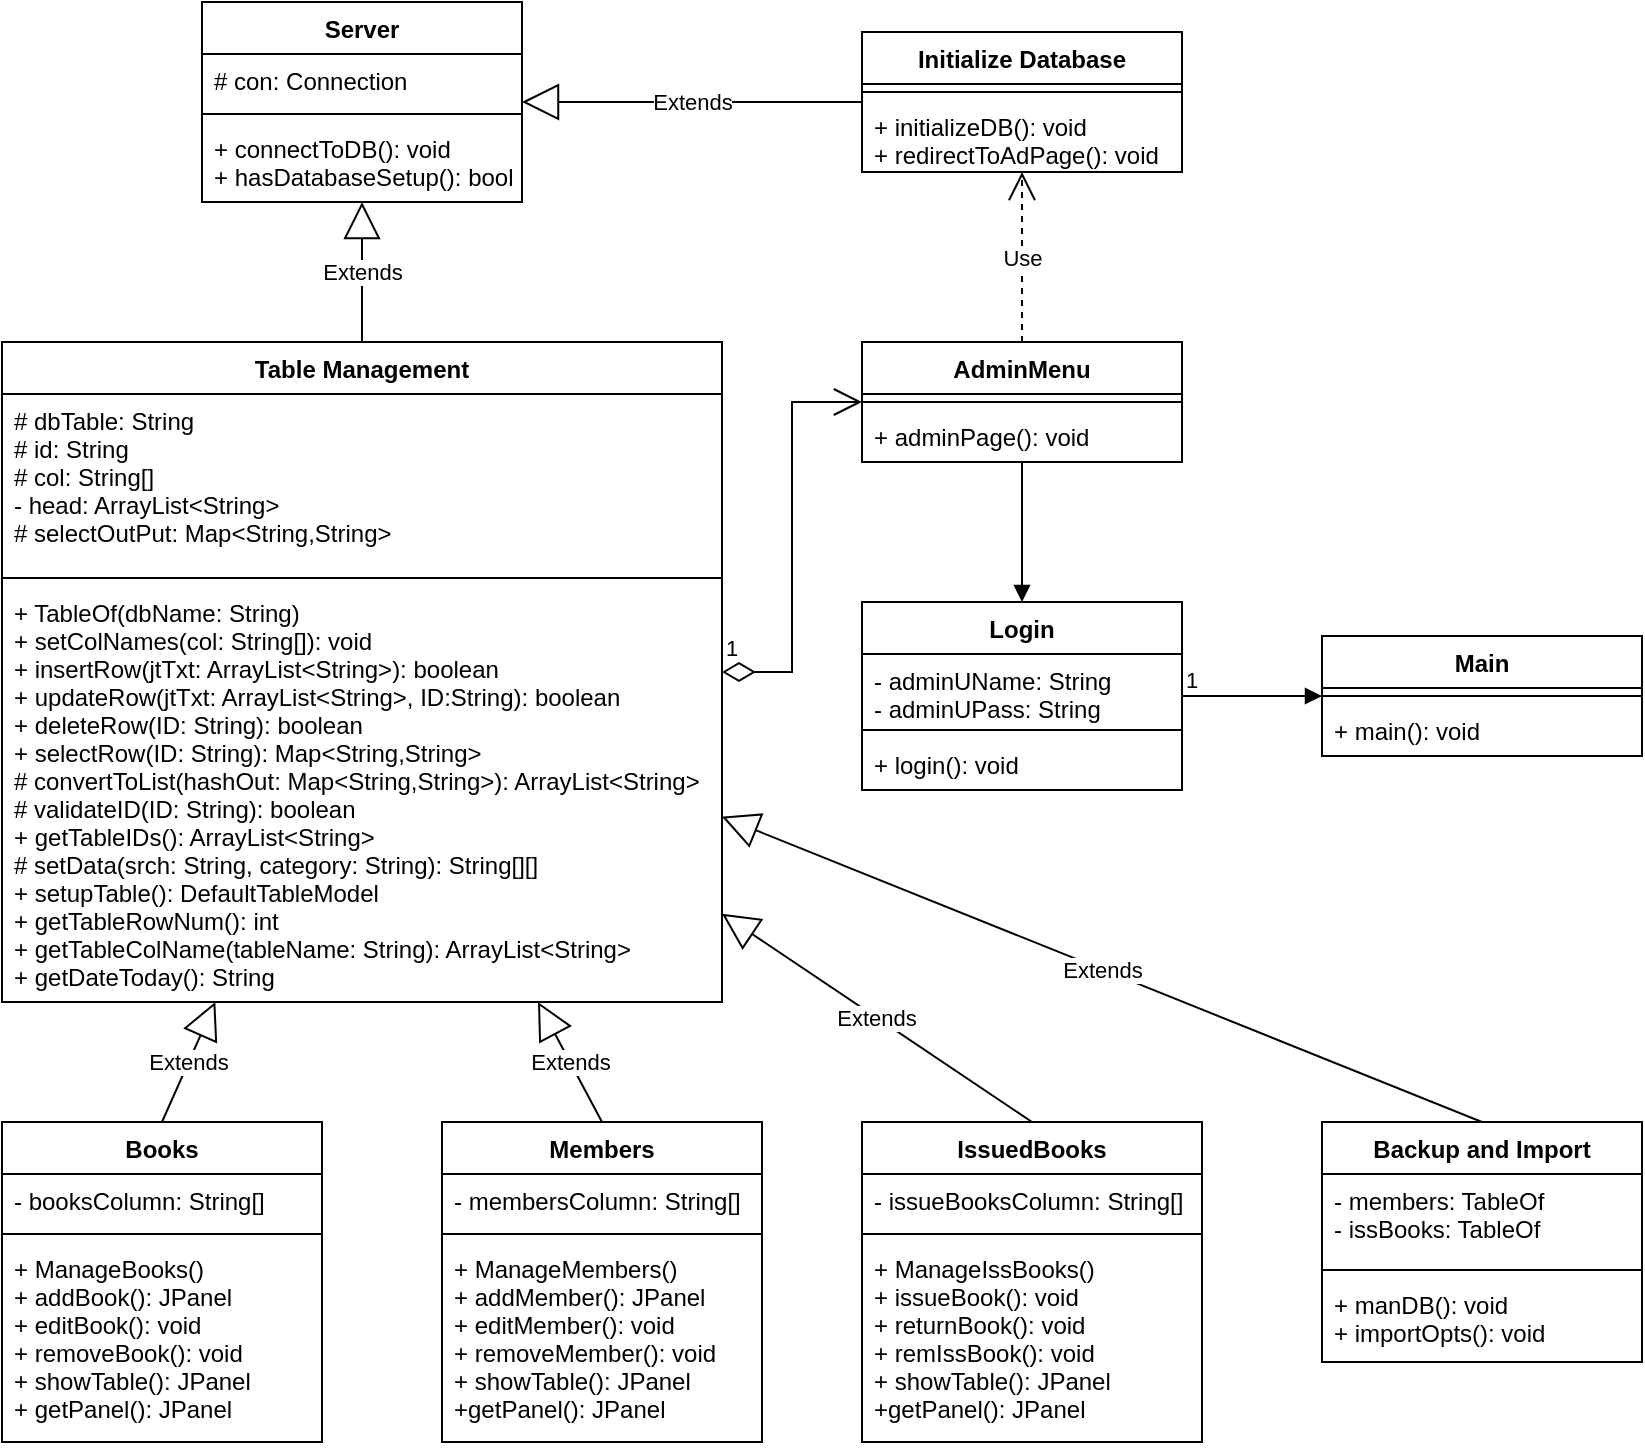 <mxfile version="17.1.0" type="github">
  <diagram id="C5RBs43oDa-KdzZeNtuy" name="Page-1">
    <mxGraphModel dx="1848" dy="1753" grid="1" gridSize="10" guides="1" tooltips="1" connect="1" arrows="1" fold="1" page="1" pageScale="1" pageWidth="827" pageHeight="1169" math="0" shadow="0">
      <root>
        <mxCell id="WIyWlLk6GJQsqaUBKTNV-0" />
        <mxCell id="WIyWlLk6GJQsqaUBKTNV-1" parent="WIyWlLk6GJQsqaUBKTNV-0" />
        <mxCell id="BT-sb1i7F7TTi-nkxCVp-0" value="Login" style="swimlane;fontStyle=1;align=center;verticalAlign=top;childLayout=stackLayout;horizontal=1;startSize=26;horizontalStack=0;resizeParent=1;resizeParentMax=0;resizeLast=0;collapsible=1;marginBottom=0;" parent="WIyWlLk6GJQsqaUBKTNV-1" vertex="1">
          <mxGeometry x="-130" y="240" width="160" height="94" as="geometry" />
        </mxCell>
        <mxCell id="BT-sb1i7F7TTi-nkxCVp-1" value="- adminUName: String&#xa;- adminUPass: String" style="text;strokeColor=none;fillColor=none;align=left;verticalAlign=top;spacingLeft=4;spacingRight=4;overflow=hidden;rotatable=0;points=[[0,0.5],[1,0.5]];portConstraint=eastwest;" parent="BT-sb1i7F7TTi-nkxCVp-0" vertex="1">
          <mxGeometry y="26" width="160" height="34" as="geometry" />
        </mxCell>
        <mxCell id="BT-sb1i7F7TTi-nkxCVp-2" value="" style="line;strokeWidth=1;fillColor=none;align=left;verticalAlign=middle;spacingTop=-1;spacingLeft=3;spacingRight=3;rotatable=0;labelPosition=right;points=[];portConstraint=eastwest;" parent="BT-sb1i7F7TTi-nkxCVp-0" vertex="1">
          <mxGeometry y="60" width="160" height="8" as="geometry" />
        </mxCell>
        <mxCell id="BT-sb1i7F7TTi-nkxCVp-3" value="+ login(): void" style="text;strokeColor=none;fillColor=none;align=left;verticalAlign=top;spacingLeft=4;spacingRight=4;overflow=hidden;rotatable=0;points=[[0,0.5],[1,0.5]];portConstraint=eastwest;" parent="BT-sb1i7F7TTi-nkxCVp-0" vertex="1">
          <mxGeometry y="68" width="160" height="26" as="geometry" />
        </mxCell>
        <mxCell id="BT-sb1i7F7TTi-nkxCVp-12" value="Books" style="swimlane;fontStyle=1;align=center;verticalAlign=top;childLayout=stackLayout;horizontal=1;startSize=26;horizontalStack=0;resizeParent=1;resizeParentMax=0;resizeLast=0;collapsible=1;marginBottom=0;" parent="WIyWlLk6GJQsqaUBKTNV-1" vertex="1">
          <mxGeometry x="-560" y="500" width="160" height="160" as="geometry" />
        </mxCell>
        <mxCell id="BT-sb1i7F7TTi-nkxCVp-13" value="- booksColumn: String[]" style="text;strokeColor=none;fillColor=none;align=left;verticalAlign=top;spacingLeft=4;spacingRight=4;overflow=hidden;rotatable=0;points=[[0,0.5],[1,0.5]];portConstraint=eastwest;" parent="BT-sb1i7F7TTi-nkxCVp-12" vertex="1">
          <mxGeometry y="26" width="160" height="26" as="geometry" />
        </mxCell>
        <mxCell id="BT-sb1i7F7TTi-nkxCVp-14" value="" style="line;strokeWidth=1;fillColor=none;align=left;verticalAlign=middle;spacingTop=-1;spacingLeft=3;spacingRight=3;rotatable=0;labelPosition=right;points=[];portConstraint=eastwest;" parent="BT-sb1i7F7TTi-nkxCVp-12" vertex="1">
          <mxGeometry y="52" width="160" height="8" as="geometry" />
        </mxCell>
        <mxCell id="BT-sb1i7F7TTi-nkxCVp-15" value="+ ManageBooks()&#xa;+ addBook(): JPanel&#xa;+ editBook(): void&#xa;+ removeBook(): void&#xa;+ showTable(): JPanel&#xa;+ getPanel(): JPanel" style="text;strokeColor=none;fillColor=none;align=left;verticalAlign=top;spacingLeft=4;spacingRight=4;overflow=hidden;rotatable=0;points=[[0,0.5],[1,0.5]];portConstraint=eastwest;" parent="BT-sb1i7F7TTi-nkxCVp-12" vertex="1">
          <mxGeometry y="60" width="160" height="100" as="geometry" />
        </mxCell>
        <mxCell id="BT-sb1i7F7TTi-nkxCVp-16" value="Server" style="swimlane;fontStyle=1;align=center;verticalAlign=top;childLayout=stackLayout;horizontal=1;startSize=26;horizontalStack=0;resizeParent=1;resizeParentMax=0;resizeLast=0;collapsible=1;marginBottom=0;" parent="WIyWlLk6GJQsqaUBKTNV-1" vertex="1">
          <mxGeometry x="-460" y="-60" width="160" height="100" as="geometry" />
        </mxCell>
        <mxCell id="BT-sb1i7F7TTi-nkxCVp-17" value="# con: Connection" style="text;strokeColor=none;fillColor=none;align=left;verticalAlign=top;spacingLeft=4;spacingRight=4;overflow=hidden;rotatable=0;points=[[0,0.5],[1,0.5]];portConstraint=eastwest;" parent="BT-sb1i7F7TTi-nkxCVp-16" vertex="1">
          <mxGeometry y="26" width="160" height="26" as="geometry" />
        </mxCell>
        <mxCell id="BT-sb1i7F7TTi-nkxCVp-18" value="" style="line;strokeWidth=1;fillColor=none;align=left;verticalAlign=middle;spacingTop=-1;spacingLeft=3;spacingRight=3;rotatable=0;labelPosition=right;points=[];portConstraint=eastwest;" parent="BT-sb1i7F7TTi-nkxCVp-16" vertex="1">
          <mxGeometry y="52" width="160" height="8" as="geometry" />
        </mxCell>
        <mxCell id="BT-sb1i7F7TTi-nkxCVp-19" value="+ connectToDB(): void&#xa;+ hasDatabaseSetup(): boolean" style="text;strokeColor=none;fillColor=none;align=left;verticalAlign=top;spacingLeft=4;spacingRight=4;overflow=hidden;rotatable=0;points=[[0,0.5],[1,0.5]];portConstraint=eastwest;" parent="BT-sb1i7F7TTi-nkxCVp-16" vertex="1">
          <mxGeometry y="60" width="160" height="40" as="geometry" />
        </mxCell>
        <mxCell id="BT-sb1i7F7TTi-nkxCVp-24" value="Main" style="swimlane;fontStyle=1;align=center;verticalAlign=top;childLayout=stackLayout;horizontal=1;startSize=26;horizontalStack=0;resizeParent=1;resizeParentMax=0;resizeLast=0;collapsible=1;marginBottom=0;" parent="WIyWlLk6GJQsqaUBKTNV-1" vertex="1">
          <mxGeometry x="100" y="257" width="160" height="60" as="geometry" />
        </mxCell>
        <mxCell id="BT-sb1i7F7TTi-nkxCVp-26" value="" style="line;strokeWidth=1;fillColor=none;align=left;verticalAlign=middle;spacingTop=-1;spacingLeft=3;spacingRight=3;rotatable=0;labelPosition=right;points=[];portConstraint=eastwest;" parent="BT-sb1i7F7TTi-nkxCVp-24" vertex="1">
          <mxGeometry y="26" width="160" height="8" as="geometry" />
        </mxCell>
        <mxCell id="BT-sb1i7F7TTi-nkxCVp-27" value="+ main(): void" style="text;strokeColor=none;fillColor=none;align=left;verticalAlign=top;spacingLeft=4;spacingRight=4;overflow=hidden;rotatable=0;points=[[0,0.5],[1,0.5]];portConstraint=eastwest;" parent="BT-sb1i7F7TTi-nkxCVp-24" vertex="1">
          <mxGeometry y="34" width="160" height="26" as="geometry" />
        </mxCell>
        <mxCell id="BT-sb1i7F7TTi-nkxCVp-28" value="AdminMenu" style="swimlane;fontStyle=1;align=center;verticalAlign=top;childLayout=stackLayout;horizontal=1;startSize=26;horizontalStack=0;resizeParent=1;resizeParentMax=0;resizeLast=0;collapsible=1;marginBottom=0;" parent="WIyWlLk6GJQsqaUBKTNV-1" vertex="1">
          <mxGeometry x="-130" y="110" width="160" height="60" as="geometry" />
        </mxCell>
        <mxCell id="BT-sb1i7F7TTi-nkxCVp-30" value="" style="line;strokeWidth=1;fillColor=none;align=left;verticalAlign=middle;spacingTop=-1;spacingLeft=3;spacingRight=3;rotatable=0;labelPosition=right;points=[];portConstraint=eastwest;" parent="BT-sb1i7F7TTi-nkxCVp-28" vertex="1">
          <mxGeometry y="26" width="160" height="8" as="geometry" />
        </mxCell>
        <mxCell id="BT-sb1i7F7TTi-nkxCVp-31" value="+ adminPage(): void" style="text;strokeColor=none;fillColor=none;align=left;verticalAlign=top;spacingLeft=4;spacingRight=4;overflow=hidden;rotatable=0;points=[[0,0.5],[1,0.5]];portConstraint=eastwest;" parent="BT-sb1i7F7TTi-nkxCVp-28" vertex="1">
          <mxGeometry y="34" width="160" height="26" as="geometry" />
        </mxCell>
        <mxCell id="BT-sb1i7F7TTi-nkxCVp-32" value="Table Management" style="swimlane;fontStyle=1;align=center;verticalAlign=top;childLayout=stackLayout;horizontal=1;startSize=26;horizontalStack=0;resizeParent=1;resizeParentMax=0;resizeLast=0;collapsible=1;marginBottom=0;" parent="WIyWlLk6GJQsqaUBKTNV-1" vertex="1">
          <mxGeometry x="-560" y="110" width="360" height="330" as="geometry" />
        </mxCell>
        <mxCell id="BT-sb1i7F7TTi-nkxCVp-33" value="# dbTable: String&#xa;# id: String&#xa;# col: String[]&#xa;- head: ArrayList&lt;String&gt;&#xa;# selectOutPut: Map&lt;String,String&gt;" style="text;strokeColor=none;fillColor=none;align=left;verticalAlign=top;spacingLeft=4;spacingRight=4;overflow=hidden;rotatable=0;points=[[0,0.5],[1,0.5]];portConstraint=eastwest;" parent="BT-sb1i7F7TTi-nkxCVp-32" vertex="1">
          <mxGeometry y="26" width="360" height="88" as="geometry" />
        </mxCell>
        <mxCell id="BT-sb1i7F7TTi-nkxCVp-34" value="" style="line;strokeWidth=1;fillColor=none;align=left;verticalAlign=middle;spacingTop=-1;spacingLeft=3;spacingRight=3;rotatable=0;labelPosition=right;points=[];portConstraint=eastwest;" parent="BT-sb1i7F7TTi-nkxCVp-32" vertex="1">
          <mxGeometry y="114" width="360" height="8" as="geometry" />
        </mxCell>
        <mxCell id="BT-sb1i7F7TTi-nkxCVp-35" value="+ TableOf(dbName: String)&#xa;+ setColNames(col: String[]): void&#xa;+ insertRow(jtTxt: ArrayList&lt;String&gt;): boolean&#xa;+ updateRow(jtTxt: ArrayList&lt;String&gt;, ID:String): boolean&#xa;+ deleteRow(ID: String): boolean&#xa;+ selectRow(ID: String): Map&lt;String,String&gt;&#xa;# convertToList(hashOut: Map&lt;String,String&gt;): ArrayList&lt;String&gt;&#xa;# validateID(ID: String): boolean&#xa;+ getTableIDs(): ArrayList&lt;String&gt;&#xa;# setData(srch: String, category: String): String[][]&#xa;+ setupTable(): DefaultTableModel&#xa;+ getTableRowNum(): int&#xa;+ getTableColName(tableName: String): ArrayList&lt;String&gt;&#xa;+ getDateToday(): String&#xa;" style="text;strokeColor=none;fillColor=none;align=left;verticalAlign=top;spacingLeft=4;spacingRight=4;overflow=hidden;rotatable=0;points=[[0,0.5],[1,0.5]];portConstraint=eastwest;" parent="BT-sb1i7F7TTi-nkxCVp-32" vertex="1">
          <mxGeometry y="122" width="360" height="208" as="geometry" />
        </mxCell>
        <mxCell id="BT-sb1i7F7TTi-nkxCVp-36" value="Backup and Import" style="swimlane;fontStyle=1;align=center;verticalAlign=top;childLayout=stackLayout;horizontal=1;startSize=26;horizontalStack=0;resizeParent=1;resizeParentMax=0;resizeLast=0;collapsible=1;marginBottom=0;" parent="WIyWlLk6GJQsqaUBKTNV-1" vertex="1">
          <mxGeometry x="100" y="500" width="160" height="120" as="geometry" />
        </mxCell>
        <mxCell id="BT-sb1i7F7TTi-nkxCVp-37" value="- members: TableOf&#xa;- issBooks: TableOf" style="text;strokeColor=none;fillColor=none;align=left;verticalAlign=top;spacingLeft=4;spacingRight=4;overflow=hidden;rotatable=0;points=[[0,0.5],[1,0.5]];portConstraint=eastwest;" parent="BT-sb1i7F7TTi-nkxCVp-36" vertex="1">
          <mxGeometry y="26" width="160" height="44" as="geometry" />
        </mxCell>
        <mxCell id="BT-sb1i7F7TTi-nkxCVp-38" value="" style="line;strokeWidth=1;fillColor=none;align=left;verticalAlign=middle;spacingTop=-1;spacingLeft=3;spacingRight=3;rotatable=0;labelPosition=right;points=[];portConstraint=eastwest;" parent="BT-sb1i7F7TTi-nkxCVp-36" vertex="1">
          <mxGeometry y="70" width="160" height="8" as="geometry" />
        </mxCell>
        <mxCell id="BT-sb1i7F7TTi-nkxCVp-39" value="+ manDB(): void&#xa;+ importOpts(): void" style="text;strokeColor=none;fillColor=none;align=left;verticalAlign=top;spacingLeft=4;spacingRight=4;overflow=hidden;rotatable=0;points=[[0,0.5],[1,0.5]];portConstraint=eastwest;" parent="BT-sb1i7F7TTi-nkxCVp-36" vertex="1">
          <mxGeometry y="78" width="160" height="42" as="geometry" />
        </mxCell>
        <mxCell id="BT-sb1i7F7TTi-nkxCVp-40" value="IssuedBooks" style="swimlane;fontStyle=1;align=center;verticalAlign=top;childLayout=stackLayout;horizontal=1;startSize=26;horizontalStack=0;resizeParent=1;resizeParentMax=0;resizeLast=0;collapsible=1;marginBottom=0;" parent="WIyWlLk6GJQsqaUBKTNV-1" vertex="1">
          <mxGeometry x="-130" y="500" width="170" height="160" as="geometry" />
        </mxCell>
        <mxCell id="BT-sb1i7F7TTi-nkxCVp-41" value="- issueBooksColumn: String[]" style="text;strokeColor=none;fillColor=none;align=left;verticalAlign=top;spacingLeft=4;spacingRight=4;overflow=hidden;rotatable=0;points=[[0,0.5],[1,0.5]];portConstraint=eastwest;" parent="BT-sb1i7F7TTi-nkxCVp-40" vertex="1">
          <mxGeometry y="26" width="170" height="26" as="geometry" />
        </mxCell>
        <mxCell id="BT-sb1i7F7TTi-nkxCVp-42" value="" style="line;strokeWidth=1;fillColor=none;align=left;verticalAlign=middle;spacingTop=-1;spacingLeft=3;spacingRight=3;rotatable=0;labelPosition=right;points=[];portConstraint=eastwest;" parent="BT-sb1i7F7TTi-nkxCVp-40" vertex="1">
          <mxGeometry y="52" width="170" height="8" as="geometry" />
        </mxCell>
        <mxCell id="BT-sb1i7F7TTi-nkxCVp-43" value="+ ManageIssBooks()&#xa;+ issueBook(): void&#xa;+ returnBook(): void&#xa;+ remIssBook(): void&#xa;+ showTable(): JPanel&#xa;+getPanel(): JPanel" style="text;strokeColor=none;fillColor=none;align=left;verticalAlign=top;spacingLeft=4;spacingRight=4;overflow=hidden;rotatable=0;points=[[0,0.5],[1,0.5]];portConstraint=eastwest;" parent="BT-sb1i7F7TTi-nkxCVp-40" vertex="1">
          <mxGeometry y="60" width="170" height="100" as="geometry" />
        </mxCell>
        <mxCell id="BT-sb1i7F7TTi-nkxCVp-44" value="Members" style="swimlane;fontStyle=1;align=center;verticalAlign=top;childLayout=stackLayout;horizontal=1;startSize=26;horizontalStack=0;resizeParent=1;resizeParentMax=0;resizeLast=0;collapsible=1;marginBottom=0;" parent="WIyWlLk6GJQsqaUBKTNV-1" vertex="1">
          <mxGeometry x="-340" y="500" width="160" height="160" as="geometry" />
        </mxCell>
        <mxCell id="BT-sb1i7F7TTi-nkxCVp-45" value="- membersColumn: String[]" style="text;strokeColor=none;fillColor=none;align=left;verticalAlign=top;spacingLeft=4;spacingRight=4;overflow=hidden;rotatable=0;points=[[0,0.5],[1,0.5]];portConstraint=eastwest;" parent="BT-sb1i7F7TTi-nkxCVp-44" vertex="1">
          <mxGeometry y="26" width="160" height="26" as="geometry" />
        </mxCell>
        <mxCell id="BT-sb1i7F7TTi-nkxCVp-46" value="" style="line;strokeWidth=1;fillColor=none;align=left;verticalAlign=middle;spacingTop=-1;spacingLeft=3;spacingRight=3;rotatable=0;labelPosition=right;points=[];portConstraint=eastwest;" parent="BT-sb1i7F7TTi-nkxCVp-44" vertex="1">
          <mxGeometry y="52" width="160" height="8" as="geometry" />
        </mxCell>
        <mxCell id="BT-sb1i7F7TTi-nkxCVp-47" value="+ ManageMembers()&#xa;+ addMember(): JPanel&#xa;+ editMember(): void&#xa;+ removeMember(): void&#xa;+ showTable(): JPanel&#xa;+getPanel(): JPanel" style="text;strokeColor=none;fillColor=none;align=left;verticalAlign=top;spacingLeft=4;spacingRight=4;overflow=hidden;rotatable=0;points=[[0,0.5],[1,0.5]];portConstraint=eastwest;" parent="BT-sb1i7F7TTi-nkxCVp-44" vertex="1">
          <mxGeometry y="60" width="160" height="100" as="geometry" />
        </mxCell>
        <mxCell id="BT-sb1i7F7TTi-nkxCVp-67" value="Extends" style="endArrow=block;endSize=16;endFill=0;html=1;rounded=0;exitX=0.5;exitY=0;exitDx=0;exitDy=0;" parent="WIyWlLk6GJQsqaUBKTNV-1" source="BT-sb1i7F7TTi-nkxCVp-12" target="BT-sb1i7F7TTi-nkxCVp-32" edge="1">
          <mxGeometry width="160" relative="1" as="geometry">
            <mxPoint x="-560" y="440" as="sourcePoint" />
            <mxPoint x="-400" y="440" as="targetPoint" />
          </mxGeometry>
        </mxCell>
        <mxCell id="BT-sb1i7F7TTi-nkxCVp-68" value="Extends" style="endArrow=block;endSize=16;endFill=0;html=1;rounded=0;" parent="WIyWlLk6GJQsqaUBKTNV-1" source="BT-sb1i7F7TTi-nkxCVp-32" target="BT-sb1i7F7TTi-nkxCVp-16" edge="1">
          <mxGeometry width="160" relative="1" as="geometry">
            <mxPoint x="-90" y="430" as="sourcePoint" />
            <mxPoint x="70" y="430" as="targetPoint" />
          </mxGeometry>
        </mxCell>
        <mxCell id="BT-sb1i7F7TTi-nkxCVp-69" value="Extends" style="endArrow=block;endSize=16;endFill=0;html=1;rounded=0;exitX=0.5;exitY=0;exitDx=0;exitDy=0;" parent="WIyWlLk6GJQsqaUBKTNV-1" source="BT-sb1i7F7TTi-nkxCVp-36" target="BT-sb1i7F7TTi-nkxCVp-32" edge="1">
          <mxGeometry width="160" relative="1" as="geometry">
            <mxPoint x="140" y="440" as="sourcePoint" />
            <mxPoint x="300" y="440" as="targetPoint" />
          </mxGeometry>
        </mxCell>
        <mxCell id="BT-sb1i7F7TTi-nkxCVp-70" value="Extends" style="endArrow=block;endSize=16;endFill=0;html=1;rounded=0;exitX=0.5;exitY=0;exitDx=0;exitDy=0;" parent="WIyWlLk6GJQsqaUBKTNV-1" source="BT-sb1i7F7TTi-nkxCVp-40" target="BT-sb1i7F7TTi-nkxCVp-32" edge="1">
          <mxGeometry width="160" relative="1" as="geometry">
            <mxPoint x="150" y="450" as="sourcePoint" />
            <mxPoint x="310" y="450" as="targetPoint" />
          </mxGeometry>
        </mxCell>
        <mxCell id="BT-sb1i7F7TTi-nkxCVp-71" value="Extends" style="endArrow=block;endSize=16;endFill=0;html=1;rounded=0;exitX=0.5;exitY=0;exitDx=0;exitDy=0;" parent="WIyWlLk6GJQsqaUBKTNV-1" source="BT-sb1i7F7TTi-nkxCVp-44" target="BT-sb1i7F7TTi-nkxCVp-32" edge="1">
          <mxGeometry width="160" relative="1" as="geometry">
            <mxPoint x="160" y="460" as="sourcePoint" />
            <mxPoint x="320" y="460" as="targetPoint" />
          </mxGeometry>
        </mxCell>
        <mxCell id="BT-sb1i7F7TTi-nkxCVp-72" value="Initialize Database" style="swimlane;fontStyle=1;align=center;verticalAlign=top;childLayout=stackLayout;horizontal=1;startSize=26;horizontalStack=0;resizeParent=1;resizeParentMax=0;resizeLast=0;collapsible=1;marginBottom=0;" parent="WIyWlLk6GJQsqaUBKTNV-1" vertex="1">
          <mxGeometry x="-130" y="-45" width="160" height="70" as="geometry" />
        </mxCell>
        <mxCell id="BT-sb1i7F7TTi-nkxCVp-73" value="" style="line;strokeWidth=1;fillColor=none;align=left;verticalAlign=middle;spacingTop=-1;spacingLeft=3;spacingRight=3;rotatable=0;labelPosition=right;points=[];portConstraint=eastwest;" parent="BT-sb1i7F7TTi-nkxCVp-72" vertex="1">
          <mxGeometry y="26" width="160" height="8" as="geometry" />
        </mxCell>
        <mxCell id="BT-sb1i7F7TTi-nkxCVp-74" value="+ initializeDB(): void&#xa;+ redirectToAdPage(): void" style="text;strokeColor=none;fillColor=none;align=left;verticalAlign=top;spacingLeft=4;spacingRight=4;overflow=hidden;rotatable=0;points=[[0,0.5],[1,0.5]];portConstraint=eastwest;" parent="BT-sb1i7F7TTi-nkxCVp-72" vertex="1">
          <mxGeometry y="34" width="160" height="36" as="geometry" />
        </mxCell>
        <mxCell id="BT-sb1i7F7TTi-nkxCVp-75" value="Extends" style="endArrow=block;endSize=16;endFill=0;html=1;rounded=0;" parent="WIyWlLk6GJQsqaUBKTNV-1" source="BT-sb1i7F7TTi-nkxCVp-72" target="BT-sb1i7F7TTi-nkxCVp-16" edge="1">
          <mxGeometry width="160" relative="1" as="geometry">
            <mxPoint x="-130" y="140" as="sourcePoint" />
            <mxPoint x="-130" y="60" as="targetPoint" />
          </mxGeometry>
        </mxCell>
        <mxCell id="BT-sb1i7F7TTi-nkxCVp-76" value="Use" style="endArrow=open;endSize=12;dashed=1;html=1;rounded=0;" parent="WIyWlLk6GJQsqaUBKTNV-1" source="BT-sb1i7F7TTi-nkxCVp-28" target="BT-sb1i7F7TTi-nkxCVp-72" edge="1">
          <mxGeometry width="160" relative="1" as="geometry">
            <mxPoint x="-60" y="310" as="sourcePoint" />
            <mxPoint x="100" y="310" as="targetPoint" />
          </mxGeometry>
        </mxCell>
        <mxCell id="BT-sb1i7F7TTi-nkxCVp-77" value="1" style="endArrow=open;html=1;endSize=12;startArrow=diamondThin;startSize=14;startFill=0;edgeStyle=orthogonalEdgeStyle;align=left;verticalAlign=bottom;rounded=0;" parent="WIyWlLk6GJQsqaUBKTNV-1" source="BT-sb1i7F7TTi-nkxCVp-32" target="BT-sb1i7F7TTi-nkxCVp-28" edge="1">
          <mxGeometry x="-1" y="3" relative="1" as="geometry">
            <mxPoint x="130" y="100" as="sourcePoint" />
            <mxPoint x="290" y="100" as="targetPoint" />
          </mxGeometry>
        </mxCell>
        <mxCell id="BT-sb1i7F7TTi-nkxCVp-78" value="" style="endArrow=block;endFill=1;html=1;edgeStyle=orthogonalEdgeStyle;align=left;verticalAlign=top;rounded=0;" parent="WIyWlLk6GJQsqaUBKTNV-1" source="BT-sb1i7F7TTi-nkxCVp-28" target="BT-sb1i7F7TTi-nkxCVp-0" edge="1">
          <mxGeometry x="-1" relative="1" as="geometry">
            <mxPoint x="150" y="110" as="sourcePoint" />
            <mxPoint x="310" y="110" as="targetPoint" />
          </mxGeometry>
        </mxCell>
        <mxCell id="BT-sb1i7F7TTi-nkxCVp-81" value="" style="endArrow=block;endFill=1;html=1;edgeStyle=orthogonalEdgeStyle;align=left;verticalAlign=top;rounded=0;" parent="WIyWlLk6GJQsqaUBKTNV-1" source="BT-sb1i7F7TTi-nkxCVp-0" target="BT-sb1i7F7TTi-nkxCVp-24" edge="1">
          <mxGeometry x="-1" relative="1" as="geometry">
            <mxPoint x="60" y="380" as="sourcePoint" />
            <mxPoint x="220" y="380" as="targetPoint" />
          </mxGeometry>
        </mxCell>
        <mxCell id="BT-sb1i7F7TTi-nkxCVp-82" value="1" style="edgeLabel;resizable=0;html=1;align=left;verticalAlign=bottom;" parent="BT-sb1i7F7TTi-nkxCVp-81" connectable="0" vertex="1">
          <mxGeometry x="-1" relative="1" as="geometry" />
        </mxCell>
      </root>
    </mxGraphModel>
  </diagram>
</mxfile>
